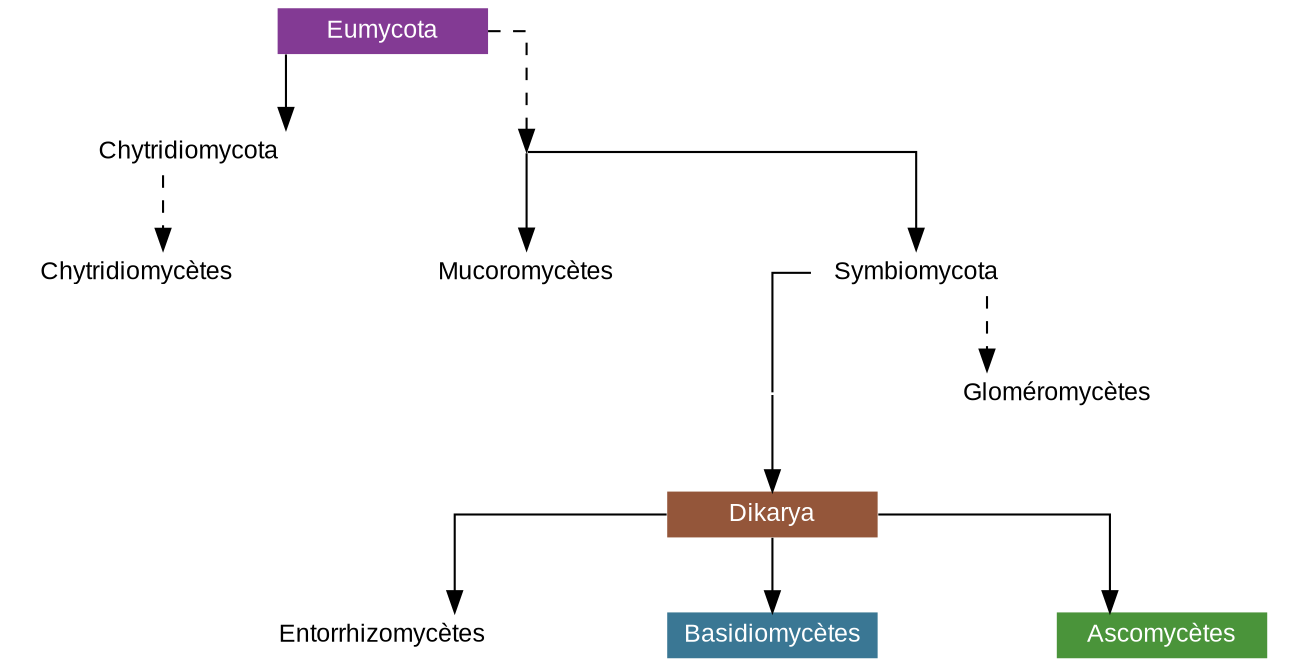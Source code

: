 digraph {
  graph [pad="0.212,0.055" bgcolor=transparent, rankdir=TB, splines=ortho, nodesep=1.2]
  node [fixedsize=true,
    shape=box,
    width=1.4,
    height=0.3,
    color="transparent",
    fontsize=12,
    fontname="Arial"]

  Eumycota [style=filled, fillcolor="#833a94", fontcolor=white]
  Chytridiomycota
  Chytridiomycètes
  invisible1 [label="", fixedsize="false", width=0, height=0, shape=none]
  invisible2 [label="", fixedsize="false", width=0, height=0, shape=none]
  Mucoromycètes
  Symbiomycota
  Gloméromycètes
  Dikarya [style=filled, fillcolor="#94563a", fontcolor=white]
  Entorrhizomycètes
  Basidiomycètes [style=filled, fillcolor="#3a7794", fontcolor=white]
  Ascomycètes [style=filled, fillcolor="#4a943a", fontcolor=white]

  Eumycota -> Chytridiomycota
  Eumycota -> invisible1 [style=dashed]
  Chytridiomycota -> Chytridiomycètes [style=dashed]
  invisible1 -> {Mucoromycètes, Symbiomycota}
  Symbiomycota -> Gloméromycètes [style=dashed]
  Symbiomycota -> invisible2 [arrowhead=none]
  invisible2 -> Dikarya
  Dikarya -> {Entorrhizomycètes, Basidiomycètes, Ascomycètes}
}